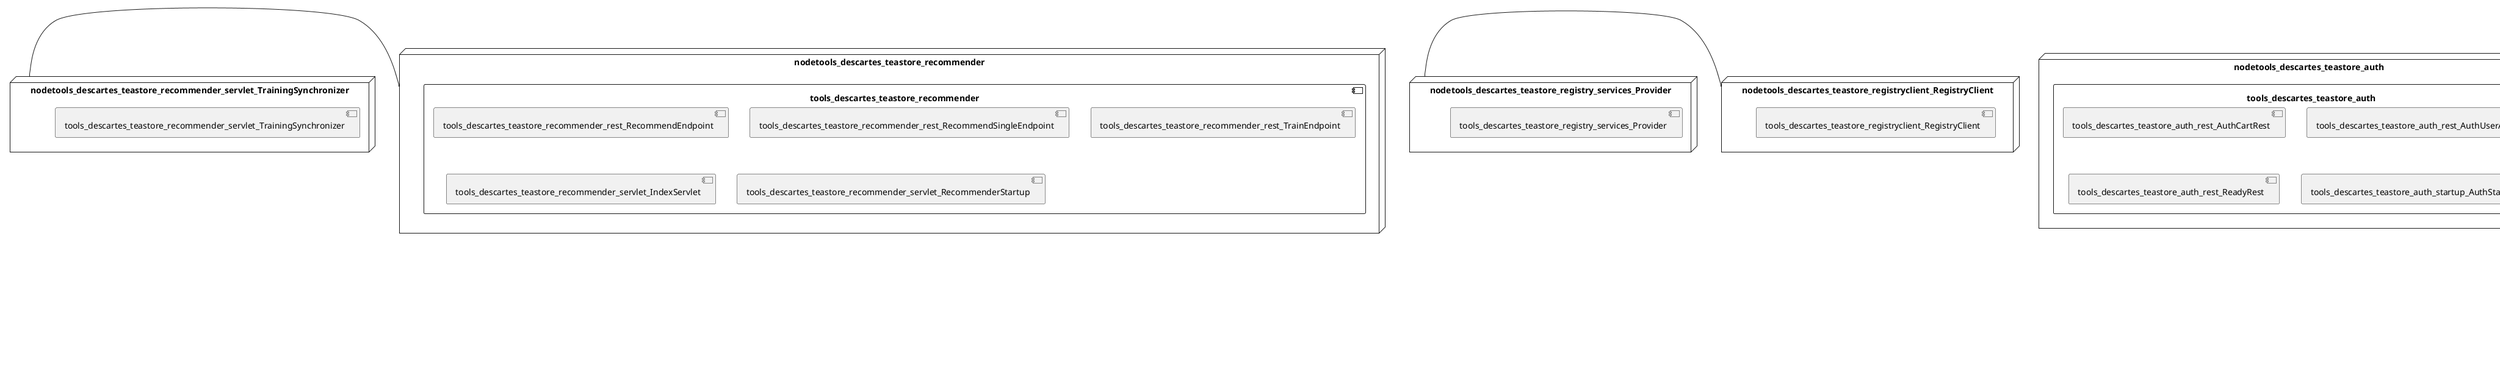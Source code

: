 @startuml
skinparam fixCircleLabelOverlapping true
skinparam componentStyle uml2
node nodetools_descartes_teastore_auth {
component tools_descartes_teastore_auth {
[tools_descartes_teastore_auth_rest_AuthCartRest] [[descartesresearch-teastore.system#_gKzp4lbAEe-GmqfrvZqL5w]]
[tools_descartes_teastore_auth_rest_AuthUserActionsRest] [[descartesresearch-teastore.system#_gKzp4lbAEe-GmqfrvZqL5w]]
[tools_descartes_teastore_auth_rest_ReadyRest] [[descartesresearch-teastore.system#_gKzp4lbAEe-GmqfrvZqL5w]]
[tools_descartes_teastore_auth_startup_AuthStartup] [[descartesresearch-teastore.system#_gKzp4lbAEe-GmqfrvZqL5w]]
}
}
node nodetools_descartes_teastore_image {
component tools_descartes_teastore_image {
[tools_descartes_teastore_image_rest_ImageProviderEndpoint] [[descartesresearch-teastore.system#_gKzp4lbAEe-GmqfrvZqL5w]]
[tools_descartes_teastore_image_setup_ImageProviderStartup] [[descartesresearch-teastore.system#_gKzp4lbAEe-GmqfrvZqL5w]]
}
}
node nodetools_descartes_teastore_kieker_rabbitmq {
component tools_descartes_teastore_kieker_rabbitmq {
[tools_descartes_teastore_kieker_rabbitmq_DisplayLogs] [[descartesresearch-teastore.system#_gKzp4lbAEe-GmqfrvZqL5w]]
[tools_descartes_teastore_kieker_rabbitmq_IndexServlet] [[descartesresearch-teastore.system#_gKzp4lbAEe-GmqfrvZqL5w]]
[tools_descartes_teastore_kieker_rabbitmq_Reset] [[descartesresearch-teastore.system#_gKzp4lbAEe-GmqfrvZqL5w]]
}
}
node nodetools_descartes_teastore_persistence {
component tools_descartes_teastore_persistence {
[tools_descartes_teastore_persistence_rest_CacheManagerEndpoint] [[descartesresearch-teastore.system#_gKzp4lbAEe-GmqfrvZqL5w]]
[tools_descartes_teastore_persistence_rest_CategoryEndpoint] [[descartesresearch-teastore.system#_gKzp4lbAEe-GmqfrvZqL5w]]
[tools_descartes_teastore_persistence_rest_DatabaseGenerationEndpoint] [[descartesresearch-teastore.system#_gKzp4lbAEe-GmqfrvZqL5w]]
[tools_descartes_teastore_persistence_rest_OrderEndpoint] [[descartesresearch-teastore.system#_gKzp4lbAEe-GmqfrvZqL5w]]
[tools_descartes_teastore_persistence_rest_OrderItemEndpoint] [[descartesresearch-teastore.system#_gKzp4lbAEe-GmqfrvZqL5w]]
[tools_descartes_teastore_persistence_rest_ProductEndpoint] [[descartesresearch-teastore.system#_gKzp4lbAEe-GmqfrvZqL5w]]
[tools_descartes_teastore_persistence_rest_UserEndpoint] [[descartesresearch-teastore.system#_gKzp4lbAEe-GmqfrvZqL5w]]
[tools_descartes_teastore_persistence_servlet_IndexServlet] [[descartesresearch-teastore.system#_gKzp4lbAEe-GmqfrvZqL5w]]
}
}
node nodetools_descartes_teastore_recommender {
component tools_descartes_teastore_recommender {
[tools_descartes_teastore_recommender_rest_RecommendEndpoint] [[descartesresearch-teastore.system#_gKzp4lbAEe-GmqfrvZqL5w]]
[tools_descartes_teastore_recommender_rest_RecommendSingleEndpoint] [[descartesresearch-teastore.system#_gKzp4lbAEe-GmqfrvZqL5w]]
[tools_descartes_teastore_recommender_rest_TrainEndpoint] [[descartesresearch-teastore.system#_gKzp4lbAEe-GmqfrvZqL5w]]
[tools_descartes_teastore_recommender_servlet_IndexServlet] [[descartesresearch-teastore.system#_gKzp4lbAEe-GmqfrvZqL5w]]
[tools_descartes_teastore_recommender_servlet_RecommenderStartup] [[descartesresearch-teastore.system#_gKzp4lbAEe-GmqfrvZqL5w]]
}
}
node nodetools_descartes_teastore_registry {
component tools_descartes_teastore_registry {
[tools_descartes_teastore_registry_rest_RegistryREST] [[descartesresearch-teastore.system#_gKzp4lbAEe-GmqfrvZqL5w]]
[tools_descartes_teastore_registry_rest_RegistryStartup] [[descartesresearch-teastore.system#_gKzp4lbAEe-GmqfrvZqL5w]]
[tools_descartes_teastore_registry_servlet_IndexServlet] [[descartesresearch-teastore.system#_gKzp4lbAEe-GmqfrvZqL5w]]
}
}
node nodetools_descartes_teastore_webui {
component tools_descartes_teastore_webui {
[tools_descartes_teastore_webui_rest_ReadyRest] [[descartesresearch-teastore.system#_gKzp4lbAEe-GmqfrvZqL5w]]
[tools_descartes_teastore_webui_servlet_AboutUsServlet] [[descartesresearch-teastore.system#_gKzp4lbAEe-GmqfrvZqL5w]]
[tools_descartes_teastore_webui_servlet_CartActionServlet] [[descartesresearch-teastore.system#_gKzp4lbAEe-GmqfrvZqL5w]]
[tools_descartes_teastore_webui_servlet_CartServlet] [[descartesresearch-teastore.system#_gKzp4lbAEe-GmqfrvZqL5w]]
[tools_descartes_teastore_webui_servlet_CategoryServlet] [[descartesresearch-teastore.system#_gKzp4lbAEe-GmqfrvZqL5w]]
[tools_descartes_teastore_webui_servlet_DataBaseActionServlet] [[descartesresearch-teastore.system#_gKzp4lbAEe-GmqfrvZqL5w]]
[tools_descartes_teastore_webui_servlet_DataBaseServlet] [[descartesresearch-teastore.system#_gKzp4lbAEe-GmqfrvZqL5w]]
[tools_descartes_teastore_webui_servlet_ErrorServlet] [[descartesresearch-teastore.system#_gKzp4lbAEe-GmqfrvZqL5w]]
[tools_descartes_teastore_webui_servlet_IndexServlet] [[descartesresearch-teastore.system#_gKzp4lbAEe-GmqfrvZqL5w]]
[tools_descartes_teastore_webui_servlet_LoginActionServlet] [[descartesresearch-teastore.system#_gKzp4lbAEe-GmqfrvZqL5w]]
[tools_descartes_teastore_webui_servlet_LoginServlet] [[descartesresearch-teastore.system#_gKzp4lbAEe-GmqfrvZqL5w]]
[tools_descartes_teastore_webui_servlet_OrderServlet] [[descartesresearch-teastore.system#_gKzp4lbAEe-GmqfrvZqL5w]]
[tools_descartes_teastore_webui_servlet_ProductServlet] [[descartesresearch-teastore.system#_gKzp4lbAEe-GmqfrvZqL5w]]
[tools_descartes_teastore_webui_servlet_ProfileServlet] [[descartesresearch-teastore.system#_gKzp4lbAEe-GmqfrvZqL5w]]
[tools_descartes_teastore_webui_servlet_StatusServlet] [[descartesresearch-teastore.system#_gKzp4lbAEe-GmqfrvZqL5w]]
[tools_descartes_teastore_webui_startup_WebuiStartup] [[descartesresearch-teastore.system#_gKzp4lbAEe-GmqfrvZqL5w]]
}
}
node nodetools_descartes_teastore_recommender_servlet_TrainingSynchronizer {
[tools_descartes_teastore_recommender_servlet_TrainingSynchronizer] [[descartesresearch-teastore.system#_gKzp4lbAEe-GmqfrvZqL5w]]
}
node nodetools_descartes_teastore_registry_rest_Registry {
[tools_descartes_teastore_registry_rest_Registry] [[descartesresearch-teastore.system#_gKzp4lbAEe-GmqfrvZqL5w]]
}
node nodetools_descartes_teastore_registry_services_Provider {
[tools_descartes_teastore_registry_services_Provider] [[descartesresearch-teastore.system#_gKzp4lbAEe-GmqfrvZqL5w]]
}
node nodetools_descartes_teastore_registryclient_RegistryClient {
[tools_descartes_teastore_registryclient_RegistryClient] [[descartesresearch-teastore.system#_gKzp4lbAEe-GmqfrvZqL5w]]
}
node nodetools_descartes_teastore_registryclient_loadbalancers_ServiceLoadBalancer {
[tools_descartes_teastore_registryclient_loadbalancers_ServiceLoadBalancer] [[descartesresearch-teastore.system#_gKzp4lbAEe-GmqfrvZqL5w]]
}
node nodetools_descartes_teastore_registryclient_util_RESTClient {
[tools_descartes_teastore_registryclient_util_RESTClient] [[descartesresearch-teastore.system#_gKzp4lbAEe-GmqfrvZqL5w]]
}
[nodetools_descartes_teastore_recommender_servlet_TrainingSynchronizer] - [nodetools_descartes_teastore_recommender]
[nodetools_descartes_teastore_registry_services_Provider] - [nodetools_descartes_teastore_registryclient_RegistryClient]

@enduml

